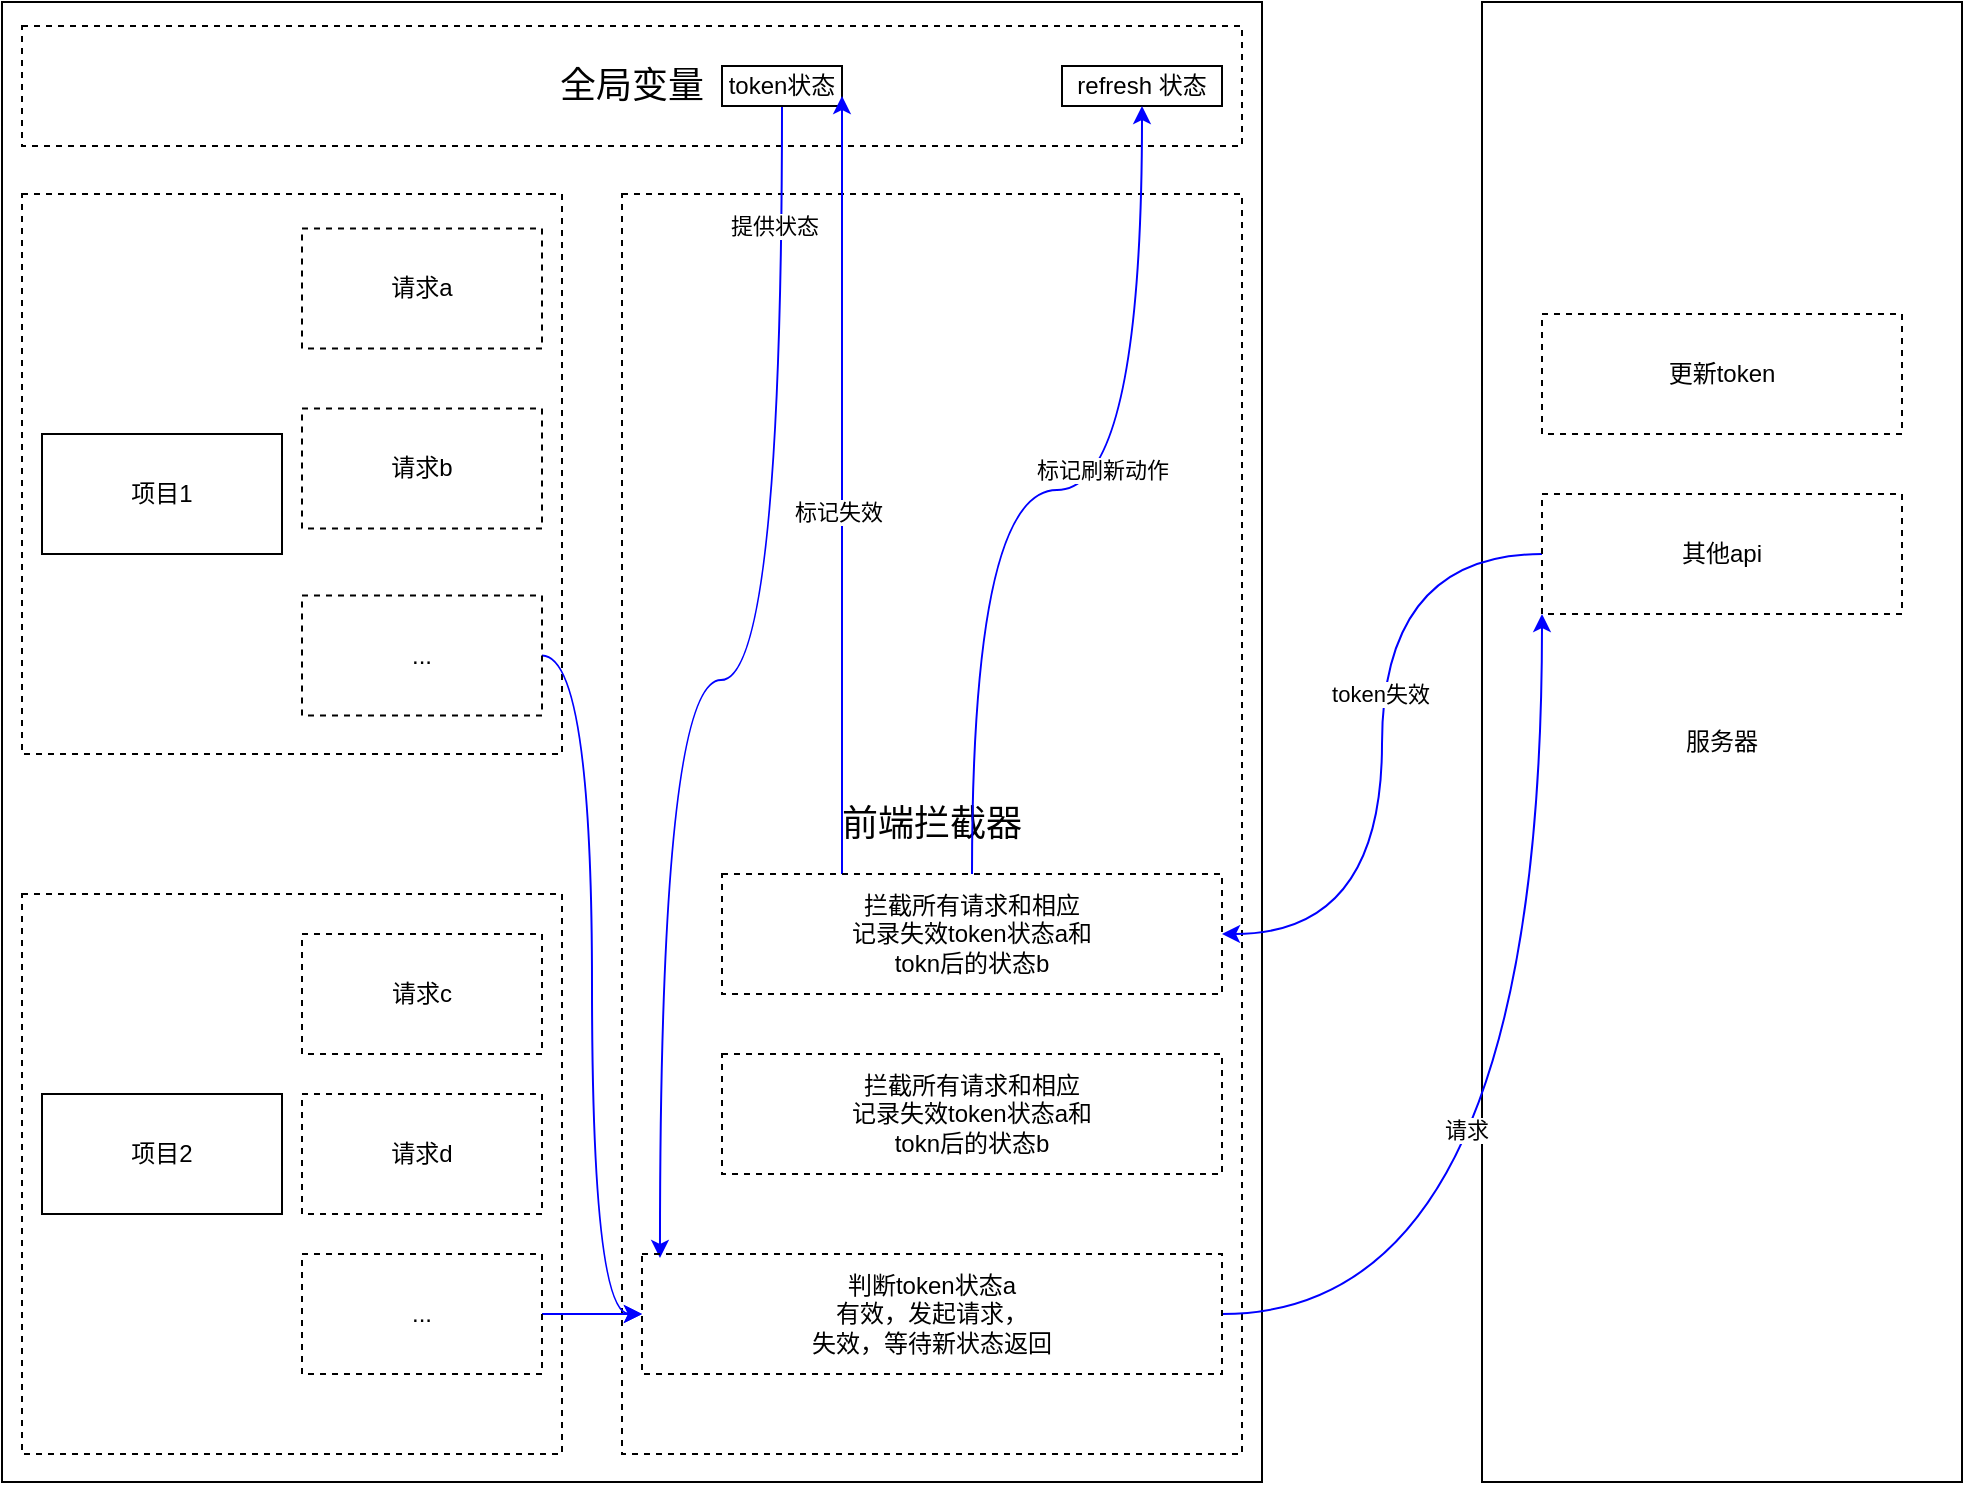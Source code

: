 <mxfile version="13.10.0" type="github">
  <diagram id="Ht1M8jgEwFfnCIfOTk4-" name="Page-1">
    <mxGraphModel dx="1422" dy="794" grid="1" gridSize="10" guides="1" tooltips="1" connect="1" arrows="1" fold="1" page="1" pageScale="1" pageWidth="1169" pageHeight="827" math="0" shadow="0">
      <root>
        <mxCell id="0" />
        <mxCell id="1" parent="0" />
        <mxCell id="GE2mV03N9EkGOlArwGm8-6" value="服务器" style="rounded=0;whiteSpace=wrap;html=1;sketch=0;fillColor=none;" vertex="1" parent="1">
          <mxGeometry x="880" y="44" width="240" height="740" as="geometry" />
        </mxCell>
        <mxCell id="GE2mV03N9EkGOlArwGm8-7" value="" style="rounded=0;whiteSpace=wrap;html=1;sketch=0;fillColor=none;" vertex="1" parent="1">
          <mxGeometry x="140" y="44" width="630" height="740" as="geometry" />
        </mxCell>
        <mxCell id="GE2mV03N9EkGOlArwGm8-8" value="&lt;font style=&quot;font-size: 18px&quot;&gt;全局变量&lt;/font&gt;" style="rounded=0;whiteSpace=wrap;html=1;sketch=0;fillColor=none;dashed=1;" vertex="1" parent="1">
          <mxGeometry x="150" y="56" width="610" height="60" as="geometry" />
        </mxCell>
        <mxCell id="GE2mV03N9EkGOlArwGm8-10" value="&lt;font style=&quot;font-size: 18px&quot;&gt;前端拦截器&lt;/font&gt;" style="rounded=0;whiteSpace=wrap;html=1;sketch=0;fillColor=none;dashed=1;" vertex="1" parent="1">
          <mxGeometry x="450" y="140" width="310" height="630" as="geometry" />
        </mxCell>
        <mxCell id="GE2mV03N9EkGOlArwGm8-12" value="" style="rounded=0;whiteSpace=wrap;html=1;sketch=0;fillColor=none;dashed=1;" vertex="1" parent="1">
          <mxGeometry x="150" y="140" width="270" height="280" as="geometry" />
        </mxCell>
        <mxCell id="GE2mV03N9EkGOlArwGm8-13" value="请求a" style="rounded=0;whiteSpace=wrap;html=1;dashed=1;sketch=0;fillColor=none;" vertex="1" parent="1">
          <mxGeometry x="290" y="157.25" width="120" height="60" as="geometry" />
        </mxCell>
        <mxCell id="GE2mV03N9EkGOlArwGm8-15" value="请求b" style="rounded=0;whiteSpace=wrap;html=1;dashed=1;sketch=0;fillColor=none;" vertex="1" parent="1">
          <mxGeometry x="290" y="247.25" width="120" height="60" as="geometry" />
        </mxCell>
        <mxCell id="GE2mV03N9EkGOlArwGm8-86" style="edgeStyle=orthogonalEdgeStyle;curved=1;sketch=0;orthogonalLoop=1;jettySize=auto;html=1;entryX=0;entryY=0.5;entryDx=0;entryDy=0;strokeColor=#0000FF;" edge="1" parent="1" source="GE2mV03N9EkGOlArwGm8-17" target="GE2mV03N9EkGOlArwGm8-44">
          <mxGeometry relative="1" as="geometry" />
        </mxCell>
        <mxCell id="GE2mV03N9EkGOlArwGm8-17" value="..." style="rounded=0;whiteSpace=wrap;html=1;dashed=1;sketch=0;fillColor=none;" vertex="1" parent="1">
          <mxGeometry x="290" y="340.75" width="120" height="60" as="geometry" />
        </mxCell>
        <mxCell id="GE2mV03N9EkGOlArwGm8-82" style="edgeStyle=orthogonalEdgeStyle;curved=1;sketch=0;orthogonalLoop=1;jettySize=auto;html=1;entryX=0.031;entryY=0.033;entryDx=0;entryDy=0;entryPerimeter=0;strokeColor=#0000FF;" edge="1" parent="1" source="GE2mV03N9EkGOlArwGm8-18" target="GE2mV03N9EkGOlArwGm8-44">
          <mxGeometry relative="1" as="geometry" />
        </mxCell>
        <mxCell id="GE2mV03N9EkGOlArwGm8-83" value="提供状态" style="edgeLabel;html=1;align=center;verticalAlign=middle;resizable=0;points=[];" vertex="1" connectable="0" parent="GE2mV03N9EkGOlArwGm8-82">
          <mxGeometry x="-0.811" y="-4" relative="1" as="geometry">
            <mxPoint as="offset" />
          </mxGeometry>
        </mxCell>
        <mxCell id="GE2mV03N9EkGOlArwGm8-18" value="token状态" style="rounded=0;whiteSpace=wrap;html=1;sketch=0;fillColor=none;" vertex="1" parent="1">
          <mxGeometry x="500" y="76" width="60" height="20" as="geometry" />
        </mxCell>
        <mxCell id="GE2mV03N9EkGOlArwGm8-19" value="refresh 状态" style="rounded=0;whiteSpace=wrap;html=1;sketch=0;fillColor=none;" vertex="1" parent="1">
          <mxGeometry x="670" y="76" width="80" height="20" as="geometry" />
        </mxCell>
        <mxCell id="GE2mV03N9EkGOlArwGm8-20" value="" style="rounded=0;whiteSpace=wrap;html=1;sketch=0;fillColor=none;dashed=1;" vertex="1" parent="1">
          <mxGeometry x="150" y="490" width="270" height="280" as="geometry" />
        </mxCell>
        <mxCell id="GE2mV03N9EkGOlArwGm8-21" value="请求c" style="rounded=0;whiteSpace=wrap;html=1;dashed=1;sketch=0;fillColor=none;" vertex="1" parent="1">
          <mxGeometry x="290" y="510" width="120" height="60" as="geometry" />
        </mxCell>
        <mxCell id="GE2mV03N9EkGOlArwGm8-22" value="请求d" style="rounded=0;whiteSpace=wrap;html=1;dashed=1;sketch=0;fillColor=none;" vertex="1" parent="1">
          <mxGeometry x="290" y="590" width="120" height="60" as="geometry" />
        </mxCell>
        <mxCell id="GE2mV03N9EkGOlArwGm8-53" style="edgeStyle=orthogonalEdgeStyle;curved=1;sketch=0;orthogonalLoop=1;jettySize=auto;html=1;entryX=0;entryY=0.5;entryDx=0;entryDy=0;strokeColor=#0000FF;" edge="1" parent="1" source="GE2mV03N9EkGOlArwGm8-23" target="GE2mV03N9EkGOlArwGm8-44">
          <mxGeometry relative="1" as="geometry" />
        </mxCell>
        <mxCell id="GE2mV03N9EkGOlArwGm8-23" value="..." style="rounded=0;whiteSpace=wrap;html=1;dashed=1;sketch=0;fillColor=none;" vertex="1" parent="1">
          <mxGeometry x="290" y="670" width="120" height="60" as="geometry" />
        </mxCell>
        <mxCell id="GE2mV03N9EkGOlArwGm8-24" value="项目1" style="rounded=0;whiteSpace=wrap;html=1;sketch=0;fillColor=none;" vertex="1" parent="1">
          <mxGeometry x="160" y="260" width="120" height="60" as="geometry" />
        </mxCell>
        <mxCell id="GE2mV03N9EkGOlArwGm8-25" value="项目2" style="rounded=0;whiteSpace=wrap;html=1;sketch=0;fillColor=none;" vertex="1" parent="1">
          <mxGeometry x="160" y="590" width="120" height="60" as="geometry" />
        </mxCell>
        <mxCell id="GE2mV03N9EkGOlArwGm8-28" value="更新token" style="rounded=0;whiteSpace=wrap;html=1;sketch=0;fillColor=none;dashed=1;" vertex="1" parent="1">
          <mxGeometry x="910" y="200" width="180" height="60" as="geometry" />
        </mxCell>
        <mxCell id="GE2mV03N9EkGOlArwGm8-70" style="edgeStyle=orthogonalEdgeStyle;curved=1;sketch=0;orthogonalLoop=1;jettySize=auto;html=1;entryX=1;entryY=0.5;entryDx=0;entryDy=0;strokeColor=#0000FF;" edge="1" parent="1" source="GE2mV03N9EkGOlArwGm8-29" target="GE2mV03N9EkGOlArwGm8-64">
          <mxGeometry relative="1" as="geometry" />
        </mxCell>
        <mxCell id="GE2mV03N9EkGOlArwGm8-87" value="token失效" style="edgeLabel;html=1;align=center;verticalAlign=middle;resizable=0;points=[];" vertex="1" connectable="0" parent="GE2mV03N9EkGOlArwGm8-70">
          <mxGeometry x="-0.145" y="-1" relative="1" as="geometry">
            <mxPoint as="offset" />
          </mxGeometry>
        </mxCell>
        <mxCell id="GE2mV03N9EkGOlArwGm8-29" value="其他api" style="rounded=0;whiteSpace=wrap;html=1;dashed=1;sketch=0;fillColor=none;" vertex="1" parent="1">
          <mxGeometry x="910" y="290" width="180" height="60" as="geometry" />
        </mxCell>
        <mxCell id="GE2mV03N9EkGOlArwGm8-69" style="edgeStyle=orthogonalEdgeStyle;curved=1;sketch=0;orthogonalLoop=1;jettySize=auto;html=1;entryX=0;entryY=1;entryDx=0;entryDy=0;strokeColor=#0000FF;" edge="1" parent="1" source="GE2mV03N9EkGOlArwGm8-44" target="GE2mV03N9EkGOlArwGm8-29">
          <mxGeometry relative="1" as="geometry" />
        </mxCell>
        <mxCell id="GE2mV03N9EkGOlArwGm8-88" value="请求" style="edgeLabel;html=1;align=center;verticalAlign=middle;resizable=0;points=[];" vertex="1" connectable="0" parent="GE2mV03N9EkGOlArwGm8-69">
          <mxGeometry x="-0.012" y="38" relative="1" as="geometry">
            <mxPoint as="offset" />
          </mxGeometry>
        </mxCell>
        <mxCell id="GE2mV03N9EkGOlArwGm8-44" value="判断token状态a&lt;br&gt;有效，发起请求，&lt;br&gt;失效，等待新状态返回" style="rounded=0;whiteSpace=wrap;html=1;dashed=1;sketch=0;fillColor=none;" vertex="1" parent="1">
          <mxGeometry x="460" y="670" width="290" height="60" as="geometry" />
        </mxCell>
        <mxCell id="GE2mV03N9EkGOlArwGm8-71" style="edgeStyle=orthogonalEdgeStyle;curved=1;sketch=0;orthogonalLoop=1;jettySize=auto;html=1;entryX=1;entryY=0.75;entryDx=0;entryDy=0;strokeColor=#0000FF;" edge="1" parent="1" source="GE2mV03N9EkGOlArwGm8-64" target="GE2mV03N9EkGOlArwGm8-18">
          <mxGeometry relative="1" as="geometry">
            <Array as="points">
              <mxPoint x="560" y="91" />
            </Array>
          </mxGeometry>
        </mxCell>
        <mxCell id="GE2mV03N9EkGOlArwGm8-73" value="标记失效" style="edgeLabel;html=1;align=center;verticalAlign=middle;resizable=0;points=[];" vertex="1" connectable="0" parent="GE2mV03N9EkGOlArwGm8-71">
          <mxGeometry x="-0.068" y="2" relative="1" as="geometry">
            <mxPoint as="offset" />
          </mxGeometry>
        </mxCell>
        <mxCell id="GE2mV03N9EkGOlArwGm8-89" style="edgeStyle=orthogonalEdgeStyle;curved=1;sketch=0;orthogonalLoop=1;jettySize=auto;html=1;entryX=0.5;entryY=1;entryDx=0;entryDy=0;strokeColor=#0000FF;" edge="1" parent="1" source="GE2mV03N9EkGOlArwGm8-64" target="GE2mV03N9EkGOlArwGm8-19">
          <mxGeometry relative="1" as="geometry" />
        </mxCell>
        <mxCell id="GE2mV03N9EkGOlArwGm8-90" value="标记刷新动作" style="edgeLabel;html=1;align=center;verticalAlign=middle;resizable=0;points=[];" vertex="1" connectable="0" parent="GE2mV03N9EkGOlArwGm8-89">
          <mxGeometry x="0.096" y="10" relative="1" as="geometry">
            <mxPoint as="offset" />
          </mxGeometry>
        </mxCell>
        <mxCell id="GE2mV03N9EkGOlArwGm8-64" value="&lt;span&gt;拦截所有请求和相应&lt;/span&gt;&lt;br&gt;&lt;span&gt;记录失效token状态a和&lt;/span&gt;&lt;br&gt;&lt;span&gt;tokn后的状态b&lt;/span&gt;" style="rounded=0;whiteSpace=wrap;html=1;dashed=1;sketch=0;fillColor=none;" vertex="1" parent="1">
          <mxGeometry x="500" y="480" width="250" height="60" as="geometry" />
        </mxCell>
        <mxCell id="GE2mV03N9EkGOlArwGm8-79" value="&lt;span&gt;拦截所有请求和相应&lt;/span&gt;&lt;br&gt;&lt;span&gt;记录失效token状态a和&lt;/span&gt;&lt;br&gt;&lt;span&gt;tokn后的状态b&lt;/span&gt;" style="rounded=0;whiteSpace=wrap;html=1;dashed=1;sketch=0;fillColor=none;" vertex="1" parent="1">
          <mxGeometry x="500" y="570" width="250" height="60" as="geometry" />
        </mxCell>
      </root>
    </mxGraphModel>
  </diagram>
</mxfile>
